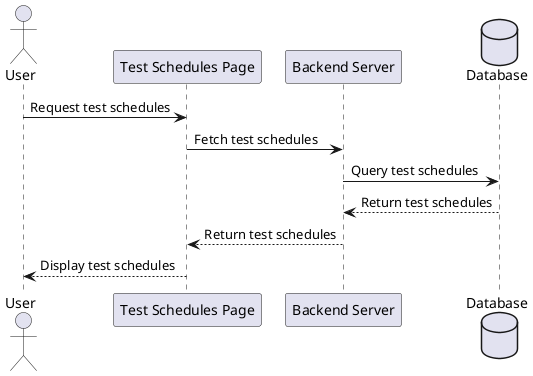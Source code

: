 ; filepath: /home/slightlywind/Repositories/Legacy/SWD392/sequence_diagrams/guest_checking_test_schedules.puml
@startuml
actor User
participant "Test Schedules Page" as TestSchedulesPage
participant "Backend Server" as BackendServer
database Database

User -> TestSchedulesPage: Request test schedules
TestSchedulesPage -> BackendServer: Fetch test schedules
BackendServer -> Database: Query test schedules
Database --> BackendServer: Return test schedules
BackendServer --> TestSchedulesPage: Return test schedules
TestSchedulesPage --> User: Display test schedules
@enduml